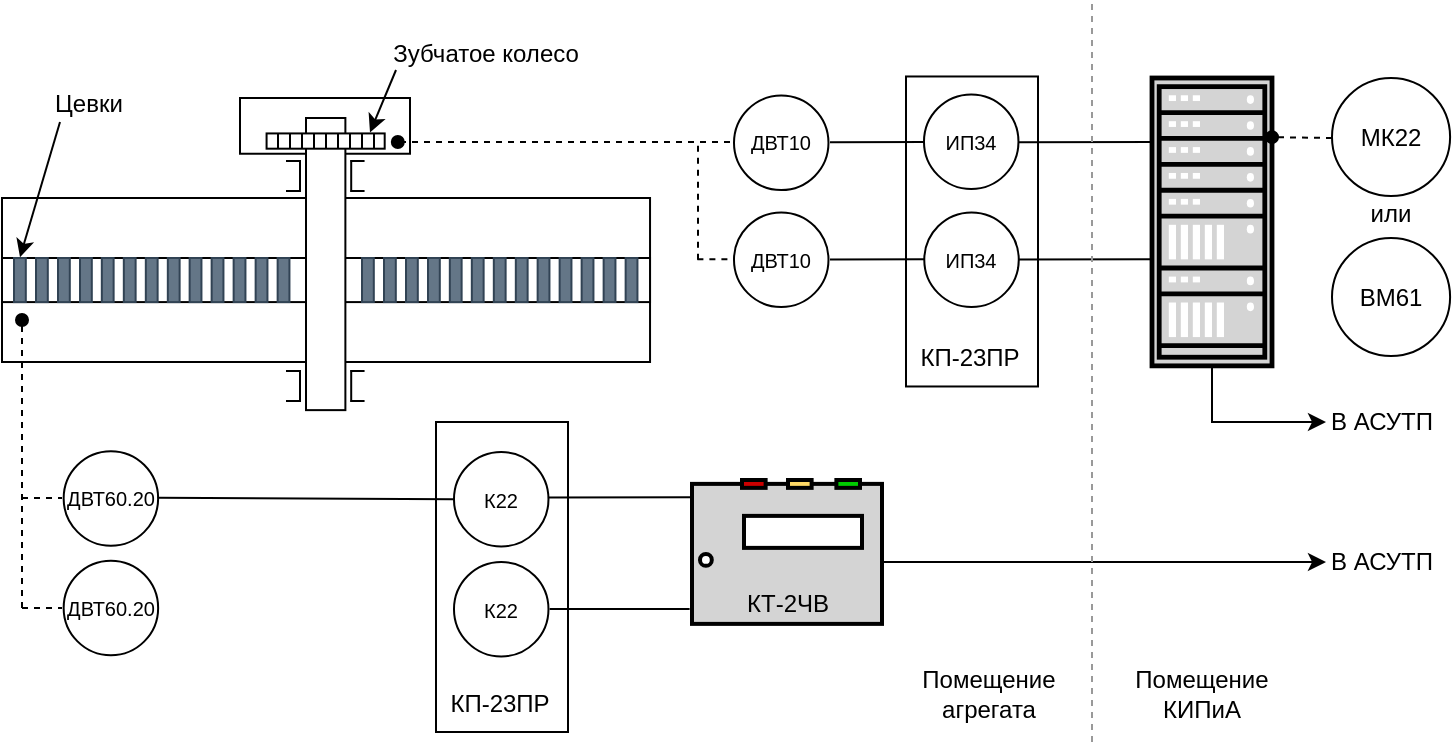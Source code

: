 <mxfile version="14.5.1" type="device"><diagram id="3vm6Fwl3F358s-dc9z6i" name="Страница 1"><mxGraphModel dx="2347" dy="1348" grid="1" gridSize="10" guides="1" tooltips="1" connect="1" arrows="1" fold="1" page="1" pageScale="1" pageWidth="1169" pageHeight="827" math="0" shadow="0"><root><mxCell id="0"/><mxCell id="1" parent="0"/><mxCell id="rhCYjNMu3a3OqRM7OVdl-18" value="Элементы турбины" parent="0"/><mxCell id="VxpmRHxYSOeURjGg8ae7-83" style="edgeStyle=orthogonalEdgeStyle;rounded=0;orthogonalLoop=1;jettySize=auto;html=1;exitX=0.5;exitY=0;exitDx=0;exitDy=0;entryX=0.5;entryY=1;entryDx=0;entryDy=0;" edge="1" parent="rhCYjNMu3a3OqRM7OVdl-18"><mxGeometry relative="1" as="geometry"><mxPoint x="226.69" y="236" as="sourcePoint"/><mxPoint x="207" y="236" as="targetPoint"/></mxGeometry></mxCell><mxCell id="VxpmRHxYSOeURjGg8ae7-84" value="" style="rounded=0;whiteSpace=wrap;html=1;" vertex="1" parent="rhCYjNMu3a3OqRM7OVdl-18"><mxGeometry x="174" y="158" width="85" height="27.87" as="geometry"/></mxCell><mxCell id="VxpmRHxYSOeURjGg8ae7-85" value="" style="rounded=0;whiteSpace=wrap;html=1;" vertex="1" parent="rhCYjNMu3a3OqRM7OVdl-18"><mxGeometry x="55" y="208" width="324.02" height="82" as="geometry"/></mxCell><mxCell id="VxpmRHxYSOeURjGg8ae7-86" value="" style="rounded=0;whiteSpace=wrap;html=1;" vertex="1" parent="rhCYjNMu3a3OqRM7OVdl-18"><mxGeometry x="55" y="238" width="324.015" height="22.047" as="geometry"/></mxCell><mxCell id="rhCYjNMu3a3OqRM7OVdl-1" value="Вал турбоагрегата" parent="0"/><mxCell id="rhCYjNMu3a3OqRM7OVdl-2" value="" style="rounded=0;whiteSpace=wrap;html=1;direction=south;" parent="rhCYjNMu3a3OqRM7OVdl-1" vertex="1"><mxGeometry x="207" y="168" width="19.69" height="146.063" as="geometry"/></mxCell><mxCell id="rhCYjNMu3a3OqRM7OVdl-4" value="Элементы на валу" parent="0"/><mxCell id="rhCYjNMu3a3OqRM7OVdl-25" value="" style="whiteSpace=wrap;html=1;fillColor=#647687;strokeColor=#314354;fontColor=#ffffff;" parent="rhCYjNMu3a3OqRM7OVdl-4" vertex="1"><mxGeometry x="61.001" y="238.004" width="5.905" height="22.047" as="geometry"/></mxCell><mxCell id="rhCYjNMu3a3OqRM7OVdl-23" value="" style="group;rotation=90;" parent="rhCYjNMu3a3OqRM7OVdl-4" vertex="1" connectable="0"><mxGeometry x="213.0" y="150" width="7.874" height="59.055" as="geometry"/></mxCell><mxCell id="rhCYjNMu3a3OqRM7OVdl-7" value="" style="whiteSpace=wrap;html=1;rotation=90;" parent="rhCYjNMu3a3OqRM7OVdl-23" vertex="1"><mxGeometry width="7.631" height="59.055" as="geometry"/></mxCell><mxCell id="rhCYjNMu3a3OqRM7OVdl-9" value="" style="endArrow=none;html=1;" parent="rhCYjNMu3a3OqRM7OVdl-23" edge="1"><mxGeometry width="50" height="50" relative="1" as="geometry"><mxPoint x="28" y="26" as="sourcePoint"/><mxPoint x="28" y="33" as="targetPoint"/></mxGeometry></mxCell><mxCell id="rhCYjNMu3a3OqRM7OVdl-10" value="" style="endArrow=none;html=1;" parent="rhCYjNMu3a3OqRM7OVdl-23" edge="1"><mxGeometry width="50" height="50" relative="1" as="geometry"><mxPoint x="22" y="26" as="sourcePoint"/><mxPoint x="22" y="33" as="targetPoint"/></mxGeometry></mxCell><mxCell id="rhCYjNMu3a3OqRM7OVdl-11" value="" style="endArrow=none;html=1;" parent="rhCYjNMu3a3OqRM7OVdl-23" edge="1"><mxGeometry width="50" height="50" relative="1" as="geometry"><mxPoint x="16" y="26" as="sourcePoint"/><mxPoint x="16" y="33" as="targetPoint"/></mxGeometry></mxCell><mxCell id="rhCYjNMu3a3OqRM7OVdl-12" value="" style="endArrow=none;html=1;" parent="rhCYjNMu3a3OqRM7OVdl-23" edge="1"><mxGeometry width="50" height="50" relative="1" as="geometry"><mxPoint x="10" y="26" as="sourcePoint"/><mxPoint x="10" y="33" as="targetPoint"/></mxGeometry></mxCell><mxCell id="rhCYjNMu3a3OqRM7OVdl-13" value="" style="endArrow=none;html=1;" parent="rhCYjNMu3a3OqRM7OVdl-23" edge="1"><mxGeometry width="50" height="50" relative="1" as="geometry"><mxPoint x="4" y="26" as="sourcePoint"/><mxPoint x="4" y="33" as="targetPoint"/></mxGeometry></mxCell><mxCell id="rhCYjNMu3a3OqRM7OVdl-14" value="" style="endArrow=none;html=1;" parent="rhCYjNMu3a3OqRM7OVdl-23" edge="1"><mxGeometry width="50" height="50" relative="1" as="geometry"><mxPoint x="-2" y="26" as="sourcePoint"/><mxPoint x="-2" y="33" as="targetPoint"/></mxGeometry></mxCell><mxCell id="rhCYjNMu3a3OqRM7OVdl-15" value="" style="endArrow=none;html=1;" parent="rhCYjNMu3a3OqRM7OVdl-23" edge="1"><mxGeometry width="50" height="50" relative="1" as="geometry"><mxPoint x="-8" y="26" as="sourcePoint"/><mxPoint x="-8" y="33" as="targetPoint"/></mxGeometry></mxCell><mxCell id="rhCYjNMu3a3OqRM7OVdl-16" value="" style="endArrow=none;html=1;" parent="rhCYjNMu3a3OqRM7OVdl-23" edge="1"><mxGeometry width="50" height="50" relative="1" as="geometry"><mxPoint x="-14" y="26" as="sourcePoint"/><mxPoint x="-14" y="33" as="targetPoint"/></mxGeometry></mxCell><mxCell id="rhCYjNMu3a3OqRM7OVdl-17" value="" style="endArrow=none;html=1;" parent="rhCYjNMu3a3OqRM7OVdl-23" edge="1"><mxGeometry width="50" height="50" relative="1" as="geometry"><mxPoint x="-20" y="26" as="sourcePoint"/><mxPoint x="-20" y="33" as="targetPoint"/></mxGeometry></mxCell><mxCell id="VxpmRHxYSOeURjGg8ae7-44" value="" style="endArrow=none;html=1;" edge="1" parent="rhCYjNMu3a3OqRM7OVdl-4"><mxGeometry x="204.004" y="298" width="50" height="50" as="geometry"><mxPoint x="204" y="310" as="sourcePoint"/><mxPoint x="204" y="294" as="targetPoint"/></mxGeometry></mxCell><mxCell id="VxpmRHxYSOeURjGg8ae7-45" value="" style="endArrow=none;html=1;" edge="1" parent="rhCYjNMu3a3OqRM7OVdl-4"><mxGeometry x="197.004" y="297" width="50" height="50" as="geometry"><mxPoint x="197" y="309.5" as="sourcePoint"/><mxPoint x="204" y="309.5" as="targetPoint"/></mxGeometry></mxCell><mxCell id="VxpmRHxYSOeURjGg8ae7-46" value="" style="endArrow=none;html=1;" edge="1" parent="rhCYjNMu3a3OqRM7OVdl-4"><mxGeometry x="197.004" y="282" width="50" height="50" as="geometry"><mxPoint x="197" y="294.5" as="sourcePoint"/><mxPoint x="204" y="294.5" as="targetPoint"/></mxGeometry></mxCell><mxCell id="VxpmRHxYSOeURjGg8ae7-47" value="" style="endArrow=none;html=1;" edge="1" parent="rhCYjNMu3a3OqRM7OVdl-4"><mxGeometry x="230.287" y="297.5" width="50" height="50" as="geometry"><mxPoint x="229.6" y="310" as="sourcePoint"/><mxPoint x="229.6" y="294" as="targetPoint"/></mxGeometry></mxCell><mxCell id="VxpmRHxYSOeURjGg8ae7-48" value="" style="endArrow=none;html=1;" edge="1" parent="rhCYjNMu3a3OqRM7OVdl-4"><mxGeometry x="229.287" y="296.5" width="50" height="50" as="geometry"><mxPoint x="229.283" y="309.5" as="sourcePoint"/><mxPoint x="236.283" y="309.5" as="targetPoint"/></mxGeometry></mxCell><mxCell id="VxpmRHxYSOeURjGg8ae7-49" value="" style="endArrow=none;html=1;" edge="1" parent="rhCYjNMu3a3OqRM7OVdl-4"><mxGeometry x="229.287" y="282.5" width="50" height="50" as="geometry"><mxPoint x="229.283" y="294.5" as="sourcePoint"/><mxPoint x="236.283" y="294.5" as="targetPoint"/></mxGeometry></mxCell><mxCell id="VxpmRHxYSOeURjGg8ae7-50" value="" style="endArrow=none;html=1;" edge="1" parent="rhCYjNMu3a3OqRM7OVdl-4"><mxGeometry x="204.004" y="193" width="50" height="50" as="geometry"><mxPoint x="204" y="205" as="sourcePoint"/><mxPoint x="204" y="189" as="targetPoint"/></mxGeometry></mxCell><mxCell id="VxpmRHxYSOeURjGg8ae7-51" value="" style="endArrow=none;html=1;" edge="1" parent="rhCYjNMu3a3OqRM7OVdl-4"><mxGeometry x="197.004" y="192" width="50" height="50" as="geometry"><mxPoint x="197" y="204.5" as="sourcePoint"/><mxPoint x="204" y="204.5" as="targetPoint"/></mxGeometry></mxCell><mxCell id="VxpmRHxYSOeURjGg8ae7-52" value="" style="endArrow=none;html=1;" edge="1" parent="rhCYjNMu3a3OqRM7OVdl-4"><mxGeometry x="197.004" y="177" width="50" height="50" as="geometry"><mxPoint x="197" y="189.5" as="sourcePoint"/><mxPoint x="204" y="189.5" as="targetPoint"/></mxGeometry></mxCell><mxCell id="VxpmRHxYSOeURjGg8ae7-53" value="" style="endArrow=none;html=1;" edge="1" parent="rhCYjNMu3a3OqRM7OVdl-4"><mxGeometry x="230.287" y="192.5" width="50" height="50" as="geometry"><mxPoint x="229.6" y="205" as="sourcePoint"/><mxPoint x="229.6" y="189" as="targetPoint"/></mxGeometry></mxCell><mxCell id="VxpmRHxYSOeURjGg8ae7-54" value="" style="endArrow=none;html=1;" edge="1" parent="rhCYjNMu3a3OqRM7OVdl-4"><mxGeometry x="229.287" y="191.5" width="50" height="50" as="geometry"><mxPoint x="229.283" y="204.5" as="sourcePoint"/><mxPoint x="236.283" y="204.5" as="targetPoint"/></mxGeometry></mxCell><mxCell id="VxpmRHxYSOeURjGg8ae7-55" value="" style="endArrow=none;html=1;" edge="1" parent="rhCYjNMu3a3OqRM7OVdl-4"><mxGeometry x="229.287" y="177.5" width="50" height="50" as="geometry"><mxPoint x="229.283" y="189.5" as="sourcePoint"/><mxPoint x="236.283" y="189.5" as="targetPoint"/></mxGeometry></mxCell><mxCell id="VxpmRHxYSOeURjGg8ae7-56" value="" style="whiteSpace=wrap;html=1;fillColor=#647687;strokeColor=#314354;fontColor=#ffffff;" vertex="1" parent="rhCYjNMu3a3OqRM7OVdl-4"><mxGeometry x="72.001" y="238.004" width="5.905" height="22.047" as="geometry"/></mxCell><mxCell id="VxpmRHxYSOeURjGg8ae7-57" value="" style="whiteSpace=wrap;html=1;fillColor=#647687;strokeColor=#314354;fontColor=#ffffff;" vertex="1" parent="rhCYjNMu3a3OqRM7OVdl-4"><mxGeometry x="83.001" y="238.004" width="5.905" height="22.047" as="geometry"/></mxCell><mxCell id="VxpmRHxYSOeURjGg8ae7-58" value="" style="whiteSpace=wrap;html=1;fillColor=#647687;strokeColor=#314354;fontColor=#ffffff;" vertex="1" parent="rhCYjNMu3a3OqRM7OVdl-4"><mxGeometry x="94.001" y="238.004" width="5.905" height="22.047" as="geometry"/></mxCell><mxCell id="VxpmRHxYSOeURjGg8ae7-59" value="" style="whiteSpace=wrap;html=1;fillColor=#647687;strokeColor=#314354;fontColor=#ffffff;" vertex="1" parent="rhCYjNMu3a3OqRM7OVdl-4"><mxGeometry x="104.911" y="238.004" width="5.905" height="22.047" as="geometry"/></mxCell><mxCell id="VxpmRHxYSOeURjGg8ae7-60" value="" style="whiteSpace=wrap;html=1;fillColor=#647687;strokeColor=#314354;fontColor=#ffffff;" vertex="1" parent="rhCYjNMu3a3OqRM7OVdl-4"><mxGeometry x="115.911" y="238.004" width="5.905" height="22.047" as="geometry"/></mxCell><mxCell id="VxpmRHxYSOeURjGg8ae7-61" value="" style="whiteSpace=wrap;html=1;fillColor=#647687;strokeColor=#314354;fontColor=#ffffff;" vertex="1" parent="rhCYjNMu3a3OqRM7OVdl-4"><mxGeometry x="126.911" y="238.004" width="5.905" height="22.047" as="geometry"/></mxCell><mxCell id="VxpmRHxYSOeURjGg8ae7-62" value="" style="whiteSpace=wrap;html=1;fillColor=#647687;strokeColor=#314354;fontColor=#ffffff;" vertex="1" parent="rhCYjNMu3a3OqRM7OVdl-4"><mxGeometry x="137.911" y="238.004" width="5.905" height="22.047" as="geometry"/></mxCell><mxCell id="VxpmRHxYSOeURjGg8ae7-63" value="" style="whiteSpace=wrap;html=1;fillColor=#647687;strokeColor=#314354;fontColor=#ffffff;" vertex="1" parent="rhCYjNMu3a3OqRM7OVdl-4"><mxGeometry x="148.821" y="238.004" width="5.905" height="22.047" as="geometry"/></mxCell><mxCell id="VxpmRHxYSOeURjGg8ae7-64" value="" style="whiteSpace=wrap;html=1;fillColor=#647687;strokeColor=#314354;fontColor=#ffffff;" vertex="1" parent="rhCYjNMu3a3OqRM7OVdl-4"><mxGeometry x="159.821" y="238.004" width="5.905" height="22.047" as="geometry"/></mxCell><mxCell id="VxpmRHxYSOeURjGg8ae7-65" value="" style="whiteSpace=wrap;html=1;fillColor=#647687;strokeColor=#314354;fontColor=#ffffff;" vertex="1" parent="rhCYjNMu3a3OqRM7OVdl-4"><mxGeometry x="170.821" y="238.004" width="5.905" height="22.047" as="geometry"/></mxCell><mxCell id="VxpmRHxYSOeURjGg8ae7-66" value="" style="whiteSpace=wrap;html=1;fillColor=#647687;strokeColor=#314354;fontColor=#ffffff;" vertex="1" parent="rhCYjNMu3a3OqRM7OVdl-4"><mxGeometry x="181.821" y="238.004" width="5.905" height="22.047" as="geometry"/></mxCell><mxCell id="VxpmRHxYSOeURjGg8ae7-67" value="" style="whiteSpace=wrap;html=1;fillColor=#647687;strokeColor=#314354;fontColor=#ffffff;" vertex="1" parent="rhCYjNMu3a3OqRM7OVdl-4"><mxGeometry x="192.821" y="238.004" width="5.905" height="22.047" as="geometry"/></mxCell><mxCell id="VxpmRHxYSOeURjGg8ae7-68" value="" style="whiteSpace=wrap;html=1;fillColor=#647687;strokeColor=#314354;fontColor=#ffffff;" vertex="1" parent="rhCYjNMu3a3OqRM7OVdl-4"><mxGeometry x="235.001" y="238.004" width="5.905" height="22.047" as="geometry"/></mxCell><mxCell id="VxpmRHxYSOeURjGg8ae7-69" value="" style="whiteSpace=wrap;html=1;fillColor=#647687;strokeColor=#314354;fontColor=#ffffff;" vertex="1" parent="rhCYjNMu3a3OqRM7OVdl-4"><mxGeometry x="246.001" y="238.004" width="5.905" height="22.047" as="geometry"/></mxCell><mxCell id="VxpmRHxYSOeURjGg8ae7-70" value="" style="whiteSpace=wrap;html=1;fillColor=#647687;strokeColor=#314354;fontColor=#ffffff;" vertex="1" parent="rhCYjNMu3a3OqRM7OVdl-4"><mxGeometry x="257.001" y="238.004" width="5.905" height="22.047" as="geometry"/></mxCell><mxCell id="VxpmRHxYSOeURjGg8ae7-71" value="" style="whiteSpace=wrap;html=1;fillColor=#647687;strokeColor=#314354;fontColor=#ffffff;" vertex="1" parent="rhCYjNMu3a3OqRM7OVdl-4"><mxGeometry x="268.001" y="238.004" width="5.905" height="22.047" as="geometry"/></mxCell><mxCell id="VxpmRHxYSOeURjGg8ae7-72" value="" style="whiteSpace=wrap;html=1;fillColor=#647687;strokeColor=#314354;fontColor=#ffffff;" vertex="1" parent="rhCYjNMu3a3OqRM7OVdl-4"><mxGeometry x="278.911" y="238.004" width="5.905" height="22.047" as="geometry"/></mxCell><mxCell id="VxpmRHxYSOeURjGg8ae7-73" value="" style="whiteSpace=wrap;html=1;fillColor=#647687;strokeColor=#314354;fontColor=#ffffff;" vertex="1" parent="rhCYjNMu3a3OqRM7OVdl-4"><mxGeometry x="289.911" y="238.004" width="5.905" height="22.047" as="geometry"/></mxCell><mxCell id="VxpmRHxYSOeURjGg8ae7-74" value="" style="whiteSpace=wrap;html=1;fillColor=#647687;strokeColor=#314354;fontColor=#ffffff;" vertex="1" parent="rhCYjNMu3a3OqRM7OVdl-4"><mxGeometry x="300.911" y="238.004" width="5.905" height="22.047" as="geometry"/></mxCell><mxCell id="VxpmRHxYSOeURjGg8ae7-75" value="" style="whiteSpace=wrap;html=1;fillColor=#647687;strokeColor=#314354;fontColor=#ffffff;" vertex="1" parent="rhCYjNMu3a3OqRM7OVdl-4"><mxGeometry x="311.911" y="238.004" width="5.905" height="22.047" as="geometry"/></mxCell><mxCell id="VxpmRHxYSOeURjGg8ae7-76" value="" style="whiteSpace=wrap;html=1;fillColor=#647687;strokeColor=#314354;fontColor=#ffffff;" vertex="1" parent="rhCYjNMu3a3OqRM7OVdl-4"><mxGeometry x="322.821" y="238.004" width="5.905" height="22.047" as="geometry"/></mxCell><mxCell id="VxpmRHxYSOeURjGg8ae7-77" value="" style="whiteSpace=wrap;html=1;fillColor=#647687;strokeColor=#314354;fontColor=#ffffff;" vertex="1" parent="rhCYjNMu3a3OqRM7OVdl-4"><mxGeometry x="333.821" y="238.004" width="5.905" height="22.047" as="geometry"/></mxCell><mxCell id="VxpmRHxYSOeURjGg8ae7-78" value="" style="whiteSpace=wrap;html=1;fillColor=#647687;strokeColor=#314354;fontColor=#ffffff;" vertex="1" parent="rhCYjNMu3a3OqRM7OVdl-4"><mxGeometry x="344.821" y="238.004" width="5.905" height="22.047" as="geometry"/></mxCell><mxCell id="VxpmRHxYSOeURjGg8ae7-79" value="" style="whiteSpace=wrap;html=1;fillColor=#647687;strokeColor=#314354;fontColor=#ffffff;" vertex="1" parent="rhCYjNMu3a3OqRM7OVdl-4"><mxGeometry x="355.821" y="238.004" width="5.905" height="22.047" as="geometry"/></mxCell><mxCell id="VxpmRHxYSOeURjGg8ae7-80" value="" style="whiteSpace=wrap;html=1;fillColor=#647687;strokeColor=#314354;fontColor=#ffffff;" vertex="1" parent="rhCYjNMu3a3OqRM7OVdl-4"><mxGeometry x="366.821" y="238.004" width="5.905" height="22.047" as="geometry"/></mxCell><mxCell id="EfP-BWVLX4MdTRNckvsr-2" value="Автоматизация" parent="0"/><mxCell id="VxpmRHxYSOeURjGg8ae7-8" value="" style="rounded=0;whiteSpace=wrap;html=1;" vertex="1" parent="EfP-BWVLX4MdTRNckvsr-2"><mxGeometry x="507" y="147.24" width="66" height="155" as="geometry"/></mxCell><mxCell id="EfP-BWVLX4MdTRNckvsr-12" value="" style="rounded=0;whiteSpace=wrap;html=1;" parent="EfP-BWVLX4MdTRNckvsr-2" vertex="1"><mxGeometry x="272" y="320" width="66" height="155" as="geometry"/></mxCell><mxCell id="EfP-BWVLX4MdTRNckvsr-3" value="" style="fontColor=#0066CC;verticalAlign=top;verticalLabelPosition=bottom;labelPosition=center;align=center;html=1;outlineConnect=0;gradientColor=none;gradientDirection=north;strokeWidth=1;shape=mxgraph.networks.rack;fillColor=#D4D4D4;sketch=0;shadow=0;" parent="EfP-BWVLX4MdTRNckvsr-2" vertex="1"><mxGeometry x="630" y="148" width="60" height="143.93" as="geometry"/></mxCell><mxCell id="EfP-BWVLX4MdTRNckvsr-9" value="&lt;font style=&quot;font-size: 10px&quot;&gt;К22&lt;/font&gt;" style="ellipse;whiteSpace=wrap;html=1;aspect=fixed;shadow=0;sketch=0;strokeColor=#000000;strokeWidth=1;fillColor=none;" parent="EfP-BWVLX4MdTRNckvsr-2" vertex="1"><mxGeometry x="280.995" y="334.997" width="47.244" height="47.25" as="geometry"/></mxCell><mxCell id="EfP-BWVLX4MdTRNckvsr-10" value="&lt;font style=&quot;font-size: 10px&quot;&gt;К22&lt;/font&gt;" style="ellipse;whiteSpace=wrap;html=1;aspect=fixed;shadow=0;sketch=0;strokeColor=#000000;strokeWidth=1;fillColor=none;align=center;" parent="EfP-BWVLX4MdTRNckvsr-2" vertex="1"><mxGeometry x="280.995" y="389.996" width="47.244" height="47.25" as="geometry"/></mxCell><mxCell id="EfP-BWVLX4MdTRNckvsr-13" value="&lt;font style=&quot;font-size: 12px&quot;&gt;МК22&lt;/font&gt;" style="ellipse;whiteSpace=wrap;html=1;aspect=fixed;shadow=0;sketch=0;strokeColor=#000000;strokeWidth=1;fillColor=none;" parent="EfP-BWVLX4MdTRNckvsr-2" vertex="1"><mxGeometry x="719.995" y="147.997" width="59.055" height="59.06" as="geometry"/></mxCell><mxCell id="EfP-BWVLX4MdTRNckvsr-14" value="&lt;div&gt;&lt;font style=&quot;font-size: 12px&quot;&gt;ВМ61&lt;/font&gt;&lt;/div&gt;" style="ellipse;whiteSpace=wrap;html=1;aspect=fixed;shadow=0;sketch=0;strokeColor=#000000;strokeWidth=1;fillColor=none;align=center;" parent="EfP-BWVLX4MdTRNckvsr-2" vertex="1"><mxGeometry x="719.997" y="227.998" width="59.055" height="59.06" as="geometry"/></mxCell><mxCell id="EfP-BWVLX4MdTRNckvsr-30" value="" style="endArrow=none;html=1;dashed=1;" parent="EfP-BWVLX4MdTRNckvsr-2" edge="1"><mxGeometry width="50" height="50" relative="1" as="geometry"><mxPoint x="65.0" y="358.0" as="sourcePoint"/><mxPoint x="85" y="358.0" as="targetPoint"/></mxGeometry></mxCell><mxCell id="VxpmRHxYSOeURjGg8ae7-4" value="КП-23ПР" style="text;html=1;strokeColor=none;fillColor=none;align=center;verticalAlign=middle;whiteSpace=wrap;rounded=0;shadow=0;sketch=0;" vertex="1" parent="EfP-BWVLX4MdTRNckvsr-2"><mxGeometry x="269" y="451" width="70" height="20" as="geometry"/></mxCell><mxCell id="VxpmRHxYSOeURjGg8ae7-5" value="КП-23ПР" style="text;html=1;strokeColor=none;fillColor=none;align=center;verticalAlign=middle;whiteSpace=wrap;rounded=0;shadow=0;sketch=0;" vertex="1" parent="EfP-BWVLX4MdTRNckvsr-2"><mxGeometry x="504" y="278.24" width="70" height="20" as="geometry"/></mxCell><mxCell id="VxpmRHxYSOeURjGg8ae7-6" value="&lt;font style=&quot;font-size: 10px&quot;&gt;ИП34&lt;/font&gt;" style="ellipse;whiteSpace=wrap;html=1;aspect=fixed;shadow=0;sketch=0;strokeColor=#000000;strokeWidth=1;fillColor=none;align=center;" vertex="1" parent="EfP-BWVLX4MdTRNckvsr-2"><mxGeometry x="516.141" y="215.236" width="47.244" height="47.25" as="geometry"/></mxCell><mxCell id="VxpmRHxYSOeURjGg8ae7-7" value="&lt;font style=&quot;font-size: 10px&quot;&gt;ИП34&lt;/font&gt;" style="ellipse;whiteSpace=wrap;html=1;aspect=fixed;shadow=0;sketch=0;strokeColor=#000000;strokeWidth=1;fillColor=none;" vertex="1" parent="EfP-BWVLX4MdTRNckvsr-2"><mxGeometry x="515.995" y="156.237" width="47.244" height="47.25" as="geometry"/></mxCell><mxCell id="VxpmRHxYSOeURjGg8ae7-10" value="&lt;font style=&quot;font-size: 10px&quot;&gt;ДВТ10&lt;/font&gt;" style="ellipse;whiteSpace=wrap;html=1;aspect=fixed;shadow=0;sketch=0;strokeColor=#000000;strokeWidth=1;fillColor=none;" vertex="1" parent="EfP-BWVLX4MdTRNckvsr-2"><mxGeometry x="420.997" y="215.239" width="47.244" height="47.25" as="geometry"/></mxCell><mxCell id="VxpmRHxYSOeURjGg8ae7-11" value="&lt;font style=&quot;font-size: 10px&quot;&gt;ДВТ10&lt;/font&gt;" style="ellipse;whiteSpace=wrap;html=1;aspect=fixed;shadow=0;sketch=0;strokeColor=#000000;strokeWidth=1;fillColor=none;" vertex="1" parent="EfP-BWVLX4MdTRNckvsr-2"><mxGeometry x="420.997" y="156.803" width="47.244" height="47.25" as="geometry"/></mxCell><mxCell id="VxpmRHxYSOeURjGg8ae7-12" value="&lt;font style=&quot;font-size: 10px&quot;&gt;ДВТ60.20&lt;/font&gt;" style="ellipse;whiteSpace=wrap;html=1;aspect=fixed;shadow=0;sketch=0;strokeColor=#000000;strokeWidth=1;fillColor=none;" vertex="1" parent="EfP-BWVLX4MdTRNckvsr-2"><mxGeometry x="85.827" y="334.613" width="47.244" height="47.25" as="geometry"/></mxCell><mxCell id="VxpmRHxYSOeURjGg8ae7-13" value="&lt;font style=&quot;font-size: 10px&quot;&gt;ДВТ60.20&lt;/font&gt;" style="ellipse;whiteSpace=wrap;html=1;aspect=fixed;shadow=0;sketch=0;strokeColor=#000000;strokeWidth=1;fillColor=none;" vertex="1" parent="EfP-BWVLX4MdTRNckvsr-2"><mxGeometry x="85.827" y="389.369" width="47.244" height="47.25" as="geometry"/></mxCell><mxCell id="VxpmRHxYSOeURjGg8ae7-14" value="" style="endArrow=none;html=1;entryX=0;entryY=0.5;entryDx=0;entryDy=0;" edge="1" parent="EfP-BWVLX4MdTRNckvsr-2"><mxGeometry width="50" height="50" relative="1" as="geometry"><mxPoint x="132.82" y="357.84" as="sourcePoint"/><mxPoint x="280.905" y="358.631" as="targetPoint"/></mxGeometry></mxCell><mxCell id="VxpmRHxYSOeURjGg8ae7-15" value="" style="endArrow=none;html=1;entryX=0;entryY=0.096;entryDx=0;entryDy=0;entryPerimeter=0;" edge="1" parent="EfP-BWVLX4MdTRNckvsr-2"><mxGeometry width="50" height="50" relative="1" as="geometry"><mxPoint x="328" y="357.72" as="sourcePoint"/><mxPoint x="400" y="357.66" as="targetPoint"/><Array as="points"><mxPoint x="328.82" y="357.98"/></Array></mxGeometry></mxCell><mxCell id="VxpmRHxYSOeURjGg8ae7-16" value="" style="endArrow=none;html=1;" edge="1" parent="EfP-BWVLX4MdTRNckvsr-2"><mxGeometry width="50" height="50" relative="1" as="geometry"><mxPoint x="328.82" y="413.5" as="sourcePoint"/><mxPoint x="398.82" y="413.5" as="targetPoint"/><Array as="points"><mxPoint x="328.82" y="413.33"/></Array></mxGeometry></mxCell><mxCell id="VxpmRHxYSOeURjGg8ae7-17" value="" style="endArrow=classic;html=1;endFill=1;" edge="1" parent="EfP-BWVLX4MdTRNckvsr-2"><mxGeometry width="50" height="50" relative="1" as="geometry"><mxPoint x="496" y="390" as="sourcePoint"/><mxPoint x="717" y="390" as="targetPoint"/></mxGeometry></mxCell><mxCell id="VxpmRHxYSOeURjGg8ae7-18" value="" style="endArrow=oval;html=1;endFill=1;dashed=1;" edge="1" parent="EfP-BWVLX4MdTRNckvsr-2"><mxGeometry width="50" height="50" relative="1" as="geometry"><mxPoint x="65" y="413" as="sourcePoint"/><mxPoint x="65" y="269" as="targetPoint"/></mxGeometry></mxCell><mxCell id="VxpmRHxYSOeURjGg8ae7-19" value="" style="endArrow=none;html=1;dashed=1;" edge="1" parent="EfP-BWVLX4MdTRNckvsr-2"><mxGeometry width="50" height="50" relative="1" as="geometry"><mxPoint x="65.0" y="413" as="sourcePoint"/><mxPoint x="85" y="413" as="targetPoint"/></mxGeometry></mxCell><mxCell id="VxpmRHxYSOeURjGg8ae7-21" value="" style="rounded=0;whiteSpace=wrap;html=1;strokeWidth=2;fillColor=#D4D4D4;" vertex="1" parent="EfP-BWVLX4MdTRNckvsr-2"><mxGeometry x="400" y="350.94" width="95" height="70" as="geometry"/></mxCell><mxCell id="VxpmRHxYSOeURjGg8ae7-22" value="" style="group" vertex="1" connectable="0" parent="EfP-BWVLX4MdTRNckvsr-2"><mxGeometry x="400" y="349" width="95" height="73.94" as="geometry"/></mxCell><mxCell id="VxpmRHxYSOeURjGg8ae7-23" value="" style="rounded=0;whiteSpace=wrap;html=1;strokeWidth=2;" vertex="1" parent="VxpmRHxYSOeURjGg8ae7-22"><mxGeometry x="26" y="17.94" width="59" height="16" as="geometry"/></mxCell><mxCell id="VxpmRHxYSOeURjGg8ae7-24" value="" style="ellipse;whiteSpace=wrap;html=1;aspect=fixed;strokeWidth=2;" vertex="1" parent="VxpmRHxYSOeURjGg8ae7-22"><mxGeometry x="4" y="37.0" width="5.905" height="5.91" as="geometry"/></mxCell><mxCell id="VxpmRHxYSOeURjGg8ae7-25" value="" style="rounded=0;whiteSpace=wrap;html=1;strokeWidth=2;fillColor=#CC0000;" vertex="1" parent="VxpmRHxYSOeURjGg8ae7-22"><mxGeometry x="25" width="11.811" height="3.937" as="geometry"/></mxCell><mxCell id="VxpmRHxYSOeURjGg8ae7-26" value="" style="rounded=0;whiteSpace=wrap;html=1;strokeWidth=2;fillColor=#FFD966;" vertex="1" parent="VxpmRHxYSOeURjGg8ae7-22"><mxGeometry x="48" width="11.811" height="3.937" as="geometry"/></mxCell><mxCell id="VxpmRHxYSOeURjGg8ae7-27" value="" style="rounded=0;whiteSpace=wrap;html=1;strokeWidth=2;fillColor=#00CC00;" vertex="1" parent="VxpmRHxYSOeURjGg8ae7-22"><mxGeometry x="72.19" width="11.811" height="3.937" as="geometry"/></mxCell><mxCell id="VxpmRHxYSOeURjGg8ae7-28" value="КТ-2ЧВ" style="text;html=1;strokeColor=none;fillColor=none;align=center;verticalAlign=middle;whiteSpace=wrap;rounded=0;shadow=0;sketch=0;" vertex="1" parent="VxpmRHxYSOeURjGg8ae7-22"><mxGeometry x="12.5" y="51.94" width="70" height="20" as="geometry"/></mxCell><mxCell id="VxpmRHxYSOeURjGg8ae7-29" value="" style="endArrow=none;html=1;endFill=0;" edge="1" parent="EfP-BWVLX4MdTRNckvsr-2"><mxGeometry width="50" height="50" relative="1" as="geometry"><mxPoint x="660" y="291" as="sourcePoint"/><mxPoint x="660" y="320.5" as="targetPoint"/></mxGeometry></mxCell><mxCell id="VxpmRHxYSOeURjGg8ae7-31" value="" style="endArrow=classic;html=1;endFill=1;" edge="1" parent="EfP-BWVLX4MdTRNckvsr-2"><mxGeometry width="50" height="50" relative="1" as="geometry"><mxPoint x="660" y="320" as="sourcePoint"/><mxPoint x="717" y="320" as="targetPoint"/></mxGeometry></mxCell><mxCell id="VxpmRHxYSOeURjGg8ae7-32" value="" style="endArrow=oval;html=1;endFill=1;dashed=1;" edge="1" parent="EfP-BWVLX4MdTRNckvsr-2"><mxGeometry width="50" height="50" relative="1" as="geometry"><mxPoint x="720" y="178" as="sourcePoint"/><mxPoint x="690" y="177.58" as="targetPoint"/></mxGeometry></mxCell><mxCell id="VxpmRHxYSOeURjGg8ae7-33" value="" style="endArrow=none;html=1;" edge="1" parent="EfP-BWVLX4MdTRNckvsr-2"><mxGeometry width="50" height="50" relative="1" as="geometry"><mxPoint x="469" y="238.77" as="sourcePoint"/><mxPoint x="516" y="238.63" as="targetPoint"/><Array as="points"><mxPoint x="469.06" y="239.03"/></Array></mxGeometry></mxCell><mxCell id="VxpmRHxYSOeURjGg8ae7-34" value="" style="endArrow=none;html=1;" edge="1" parent="EfP-BWVLX4MdTRNckvsr-2"><mxGeometry width="50" height="50" relative="1" as="geometry"><mxPoint x="469" y="180.14" as="sourcePoint"/><mxPoint x="516" y="180" as="targetPoint"/><Array as="points"><mxPoint x="468.06" y="180.4"/></Array></mxGeometry></mxCell><mxCell id="VxpmRHxYSOeURjGg8ae7-35" value="" style="endArrow=none;html=1;" edge="1" parent="EfP-BWVLX4MdTRNckvsr-2"><mxGeometry width="50" height="50" relative="1" as="geometry"><mxPoint x="563" y="180.14" as="sourcePoint"/><mxPoint x="630" y="180" as="targetPoint"/><Array as="points"><mxPoint x="563.06" y="180.4"/></Array></mxGeometry></mxCell><mxCell id="VxpmRHxYSOeURjGg8ae7-36" value="" style="endArrow=none;html=1;" edge="1" parent="EfP-BWVLX4MdTRNckvsr-2"><mxGeometry width="50" height="50" relative="1" as="geometry"><mxPoint x="563" y="238.72" as="sourcePoint"/><mxPoint x="630" y="238.58" as="targetPoint"/><Array as="points"><mxPoint x="563.06" y="238.98"/></Array></mxGeometry></mxCell><mxCell id="VxpmRHxYSOeURjGg8ae7-37" value="" style="endArrow=none;html=1;dashed=1;" edge="1" parent="EfP-BWVLX4MdTRNckvsr-2"><mxGeometry width="50" height="50" relative="1" as="geometry"><mxPoint x="403" y="238.86" as="sourcePoint"/><mxPoint x="403" y="180" as="targetPoint"/></mxGeometry></mxCell><mxCell id="VxpmRHxYSOeURjGg8ae7-39" value="" style="endArrow=none;html=1;dashed=1;" edge="1" parent="EfP-BWVLX4MdTRNckvsr-2"><mxGeometry width="50" height="50" relative="1" as="geometry"><mxPoint x="402.7" y="238.66" as="sourcePoint"/><mxPoint x="421" y="238.66" as="targetPoint"/></mxGeometry></mxCell><mxCell id="VxpmRHxYSOeURjGg8ae7-40" value="" style="endArrow=oval;html=1;endFill=1;dashed=1;" edge="1" parent="EfP-BWVLX4MdTRNckvsr-2"><mxGeometry width="50" height="50" relative="1" as="geometry"><mxPoint x="419" y="180" as="sourcePoint"/><mxPoint x="252.91" y="180" as="targetPoint"/></mxGeometry></mxCell><mxCell id="EfP-BWVLX4MdTRNckvsr-15" value="Подписи" parent="0"/><mxCell id="EfP-BWVLX4MdTRNckvsr-25" value="В АСУТП" style="text;html=1;strokeColor=none;fillColor=none;align=center;verticalAlign=middle;whiteSpace=wrap;rounded=0;shadow=0;sketch=0;" parent="EfP-BWVLX4MdTRNckvsr-15" vertex="1"><mxGeometry x="710" y="380" width="70" height="20" as="geometry"/></mxCell><mxCell id="VxpmRHxYSOeURjGg8ae7-1" value="В АСУТП" style="text;html=1;strokeColor=none;fillColor=none;align=center;verticalAlign=middle;whiteSpace=wrap;rounded=0;shadow=0;sketch=0;" vertex="1" parent="EfP-BWVLX4MdTRNckvsr-15"><mxGeometry x="710" y="310" width="70" height="20" as="geometry"/></mxCell><mxCell id="VxpmRHxYSOeURjGg8ae7-2" value="Помещение КИПиА" style="text;html=1;strokeColor=none;fillColor=none;align=center;verticalAlign=middle;whiteSpace=wrap;rounded=0;shadow=0;sketch=0;" vertex="1" parent="EfP-BWVLX4MdTRNckvsr-15"><mxGeometry x="620" y="443" width="70" height="25" as="geometry"/></mxCell><mxCell id="VxpmRHxYSOeURjGg8ae7-3" value="Помещение агрегата" style="text;html=1;strokeColor=none;fillColor=none;align=center;verticalAlign=middle;whiteSpace=wrap;rounded=0;shadow=0;sketch=0;" vertex="1" parent="EfP-BWVLX4MdTRNckvsr-15"><mxGeometry x="499" y="441" width="99" height="30" as="geometry"/></mxCell><mxCell id="VxpmRHxYSOeURjGg8ae7-9" value="или" style="text;html=1;strokeColor=none;fillColor=none;align=center;verticalAlign=middle;whiteSpace=wrap;rounded=0;shadow=0;sketch=0;" vertex="1" parent="EfP-BWVLX4MdTRNckvsr-15"><mxGeometry x="730.0" y="206.05" width="39" height="20" as="geometry"/></mxCell><mxCell id="VxpmRHxYSOeURjGg8ae7-41" value="Зубчатое колесо" style="text;html=1;strokeColor=none;fillColor=none;align=center;verticalAlign=middle;whiteSpace=wrap;rounded=0;shadow=0;sketch=0;" vertex="1" parent="EfP-BWVLX4MdTRNckvsr-15"><mxGeometry x="246.91" y="127.48" width="100.36" height="16.76" as="geometry"/></mxCell><mxCell id="VxpmRHxYSOeURjGg8ae7-42" value="Цевки" style="text;html=1;strokeColor=none;fillColor=none;align=center;verticalAlign=middle;whiteSpace=wrap;rounded=0;shadow=0;sketch=0;" vertex="1" parent="EfP-BWVLX4MdTRNckvsr-15"><mxGeometry x="74.64" y="153" width="47.18" height="16.76" as="geometry"/></mxCell><mxCell id="OW3f2TPpd7V3k4StrymB-145" value="Дополнительныеи элементы" parent="0"/><mxCell id="VxpmRHxYSOeURjGg8ae7-43" value="" style="endArrow=none;html=1;endFill=0;dashed=1;rounded=0;shadow=0;strokeColor=#999999;" edge="1" parent="OW3f2TPpd7V3k4StrymB-145"><mxGeometry width="50" height="50" relative="1" as="geometry"><mxPoint x="600" y="480" as="sourcePoint"/><mxPoint x="600" y="110" as="targetPoint"/></mxGeometry></mxCell><mxCell id="VxpmRHxYSOeURjGg8ae7-81" value="" style="endArrow=classic;html=1;shadow=0;" edge="1" parent="OW3f2TPpd7V3k4StrymB-145"><mxGeometry width="50" height="50" relative="1" as="geometry"><mxPoint x="84" y="170" as="sourcePoint"/><mxPoint x="64" y="237.62" as="targetPoint"/></mxGeometry></mxCell><mxCell id="VxpmRHxYSOeURjGg8ae7-82" value="" style="endArrow=classic;html=1;shadow=0;" edge="1" parent="OW3f2TPpd7V3k4StrymB-145"><mxGeometry width="50" height="50" relative="1" as="geometry"><mxPoint x="252" y="144" as="sourcePoint"/><mxPoint x="239" y="175.19" as="targetPoint"/></mxGeometry></mxCell></root></mxGraphModel></diagram></mxfile>